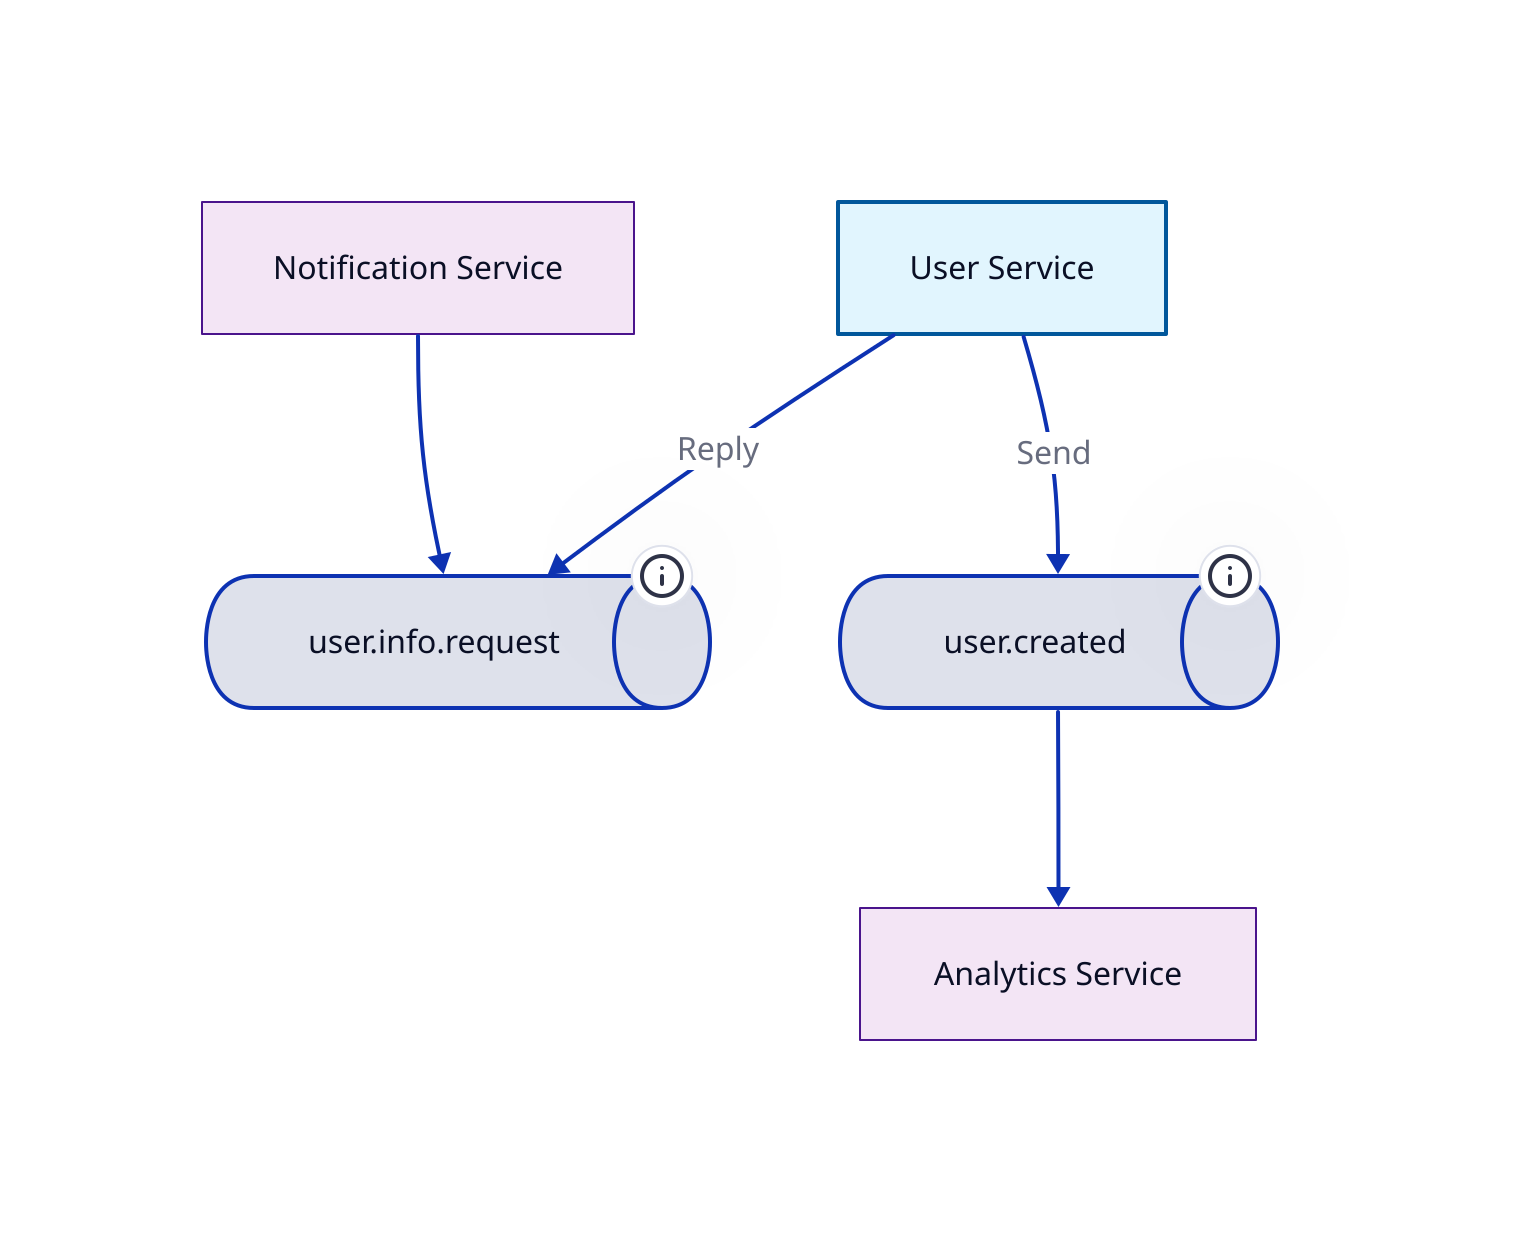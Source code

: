 
'user.info.request': { 
  shape: queue
  tooltip: ||json
Request(UserInfoRequest):
{"user_id": "string[uuid]"}
Reply(UserInfoReply):
{"email": "string[email]", "name": "string"}
||
}


'user.created': { 
  shape: queue
  tooltip: ||json
Message(UserCreated):
{"user_id": "string[uuid]", "email": "string[email]"}
||
}



'User Service': {
  shape: rectangle
  style: {
    fill: "#e1f5fe"
    stroke: "#01579b"
    stroke-width: 2
  }
  tooltip: ||

||
}
'Notification Service': {
  shape: rectangle
  style: {
    fill: "#f3e5f5"
    stroke: "#4a148c"
    stroke-width: 1
  }
  tooltip: ||

||
}


'Analytics Service': {
  shape: rectangle
  style: {
    fill: "#f3e5f5"
    stroke: "#4a148c"
    stroke-width: 1
  }
  tooltip: ||

||
}


'user.info.request' <- 'User Service': Reply
'User Service' -> 'user.created': Send
'Notification Service' -> 'user.info.request'
'user.created' -> 'Analytics Service' 
